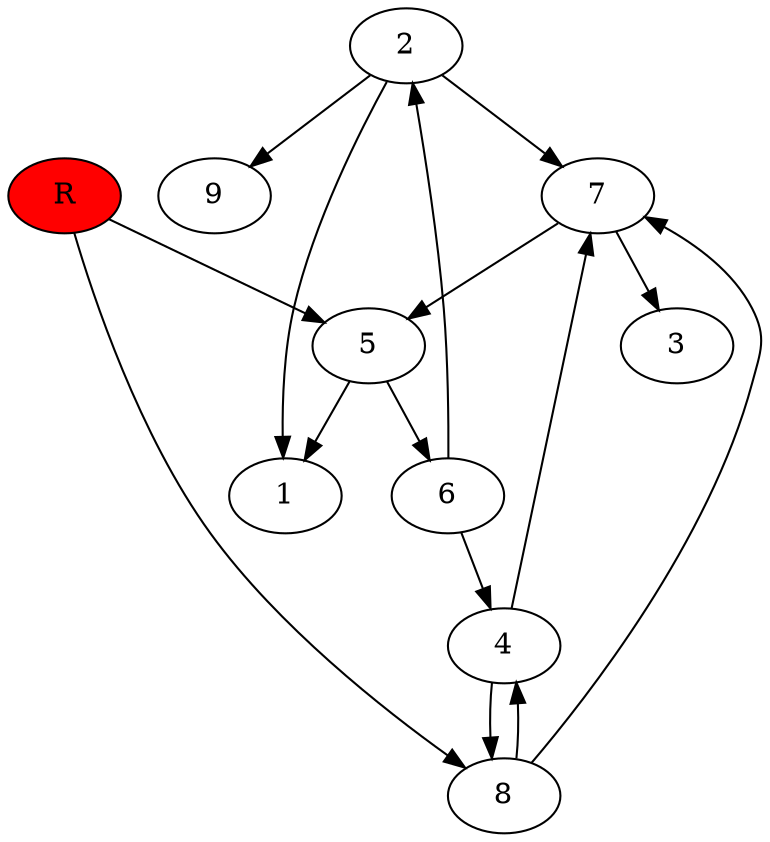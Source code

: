 digraph prb24799 {
	1
	2
	3
	4
	5
	6
	7
	8
	R [fillcolor="#ff0000" style=filled]
	2 -> 1
	2 -> 7
	2 -> 9
	4 -> 7
	4 -> 8
	5 -> 1
	5 -> 6
	6 -> 2
	6 -> 4
	7 -> 3
	7 -> 5
	8 -> 4
	8 -> 7
	R -> 5
	R -> 8
}
